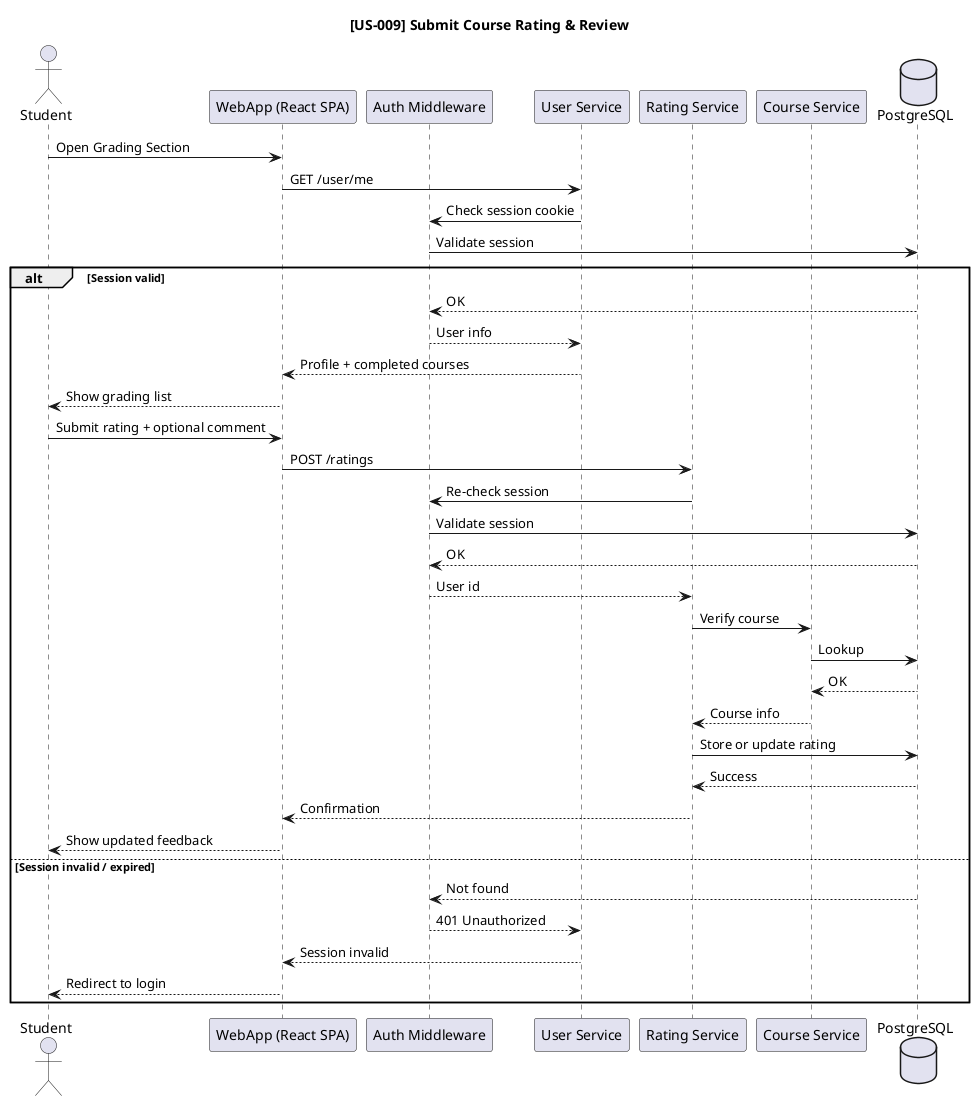 @startuml sequence-us009-rate-course
title [US-009] Submit Course Rating & Review

actor Student
participant "WebApp (React SPA)" as WebApp
participant "Auth Middleware" as Auth
participant "User Service" as UserService
participant "Rating Service" as RatingService
participant "Course Service" as CourseService
database "PostgreSQL" as DB

Student -> WebApp : Open Grading Section
WebApp -> UserService : GET /user/me
UserService -> Auth : Check session cookie
Auth -> DB : Validate session

alt Session valid
  DB --> Auth : OK
  Auth --> UserService : User info
  UserService --> WebApp : Profile + completed courses
  WebApp --> Student : Show grading list

  Student -> WebApp : Submit rating + optional comment
  WebApp -> RatingService : POST /ratings
  RatingService -> Auth : Re-check session
  Auth -> DB : Validate session
  DB --> Auth : OK
  Auth --> RatingService : User id

  RatingService -> CourseService : Verify course
  CourseService -> DB : Lookup
  DB --> CourseService : OK
  CourseService --> RatingService : Course info

  RatingService -> DB : Store or update rating
  DB --> RatingService : Success
  RatingService --> WebApp : Confirmation
  WebApp --> Student : Show updated feedback

else Session invalid / expired
  DB --> Auth : Not found
  Auth --> UserService : 401 Unauthorized
  UserService --> WebApp : Session invalid
  WebApp --> Student : Redirect to login
end

@enduml